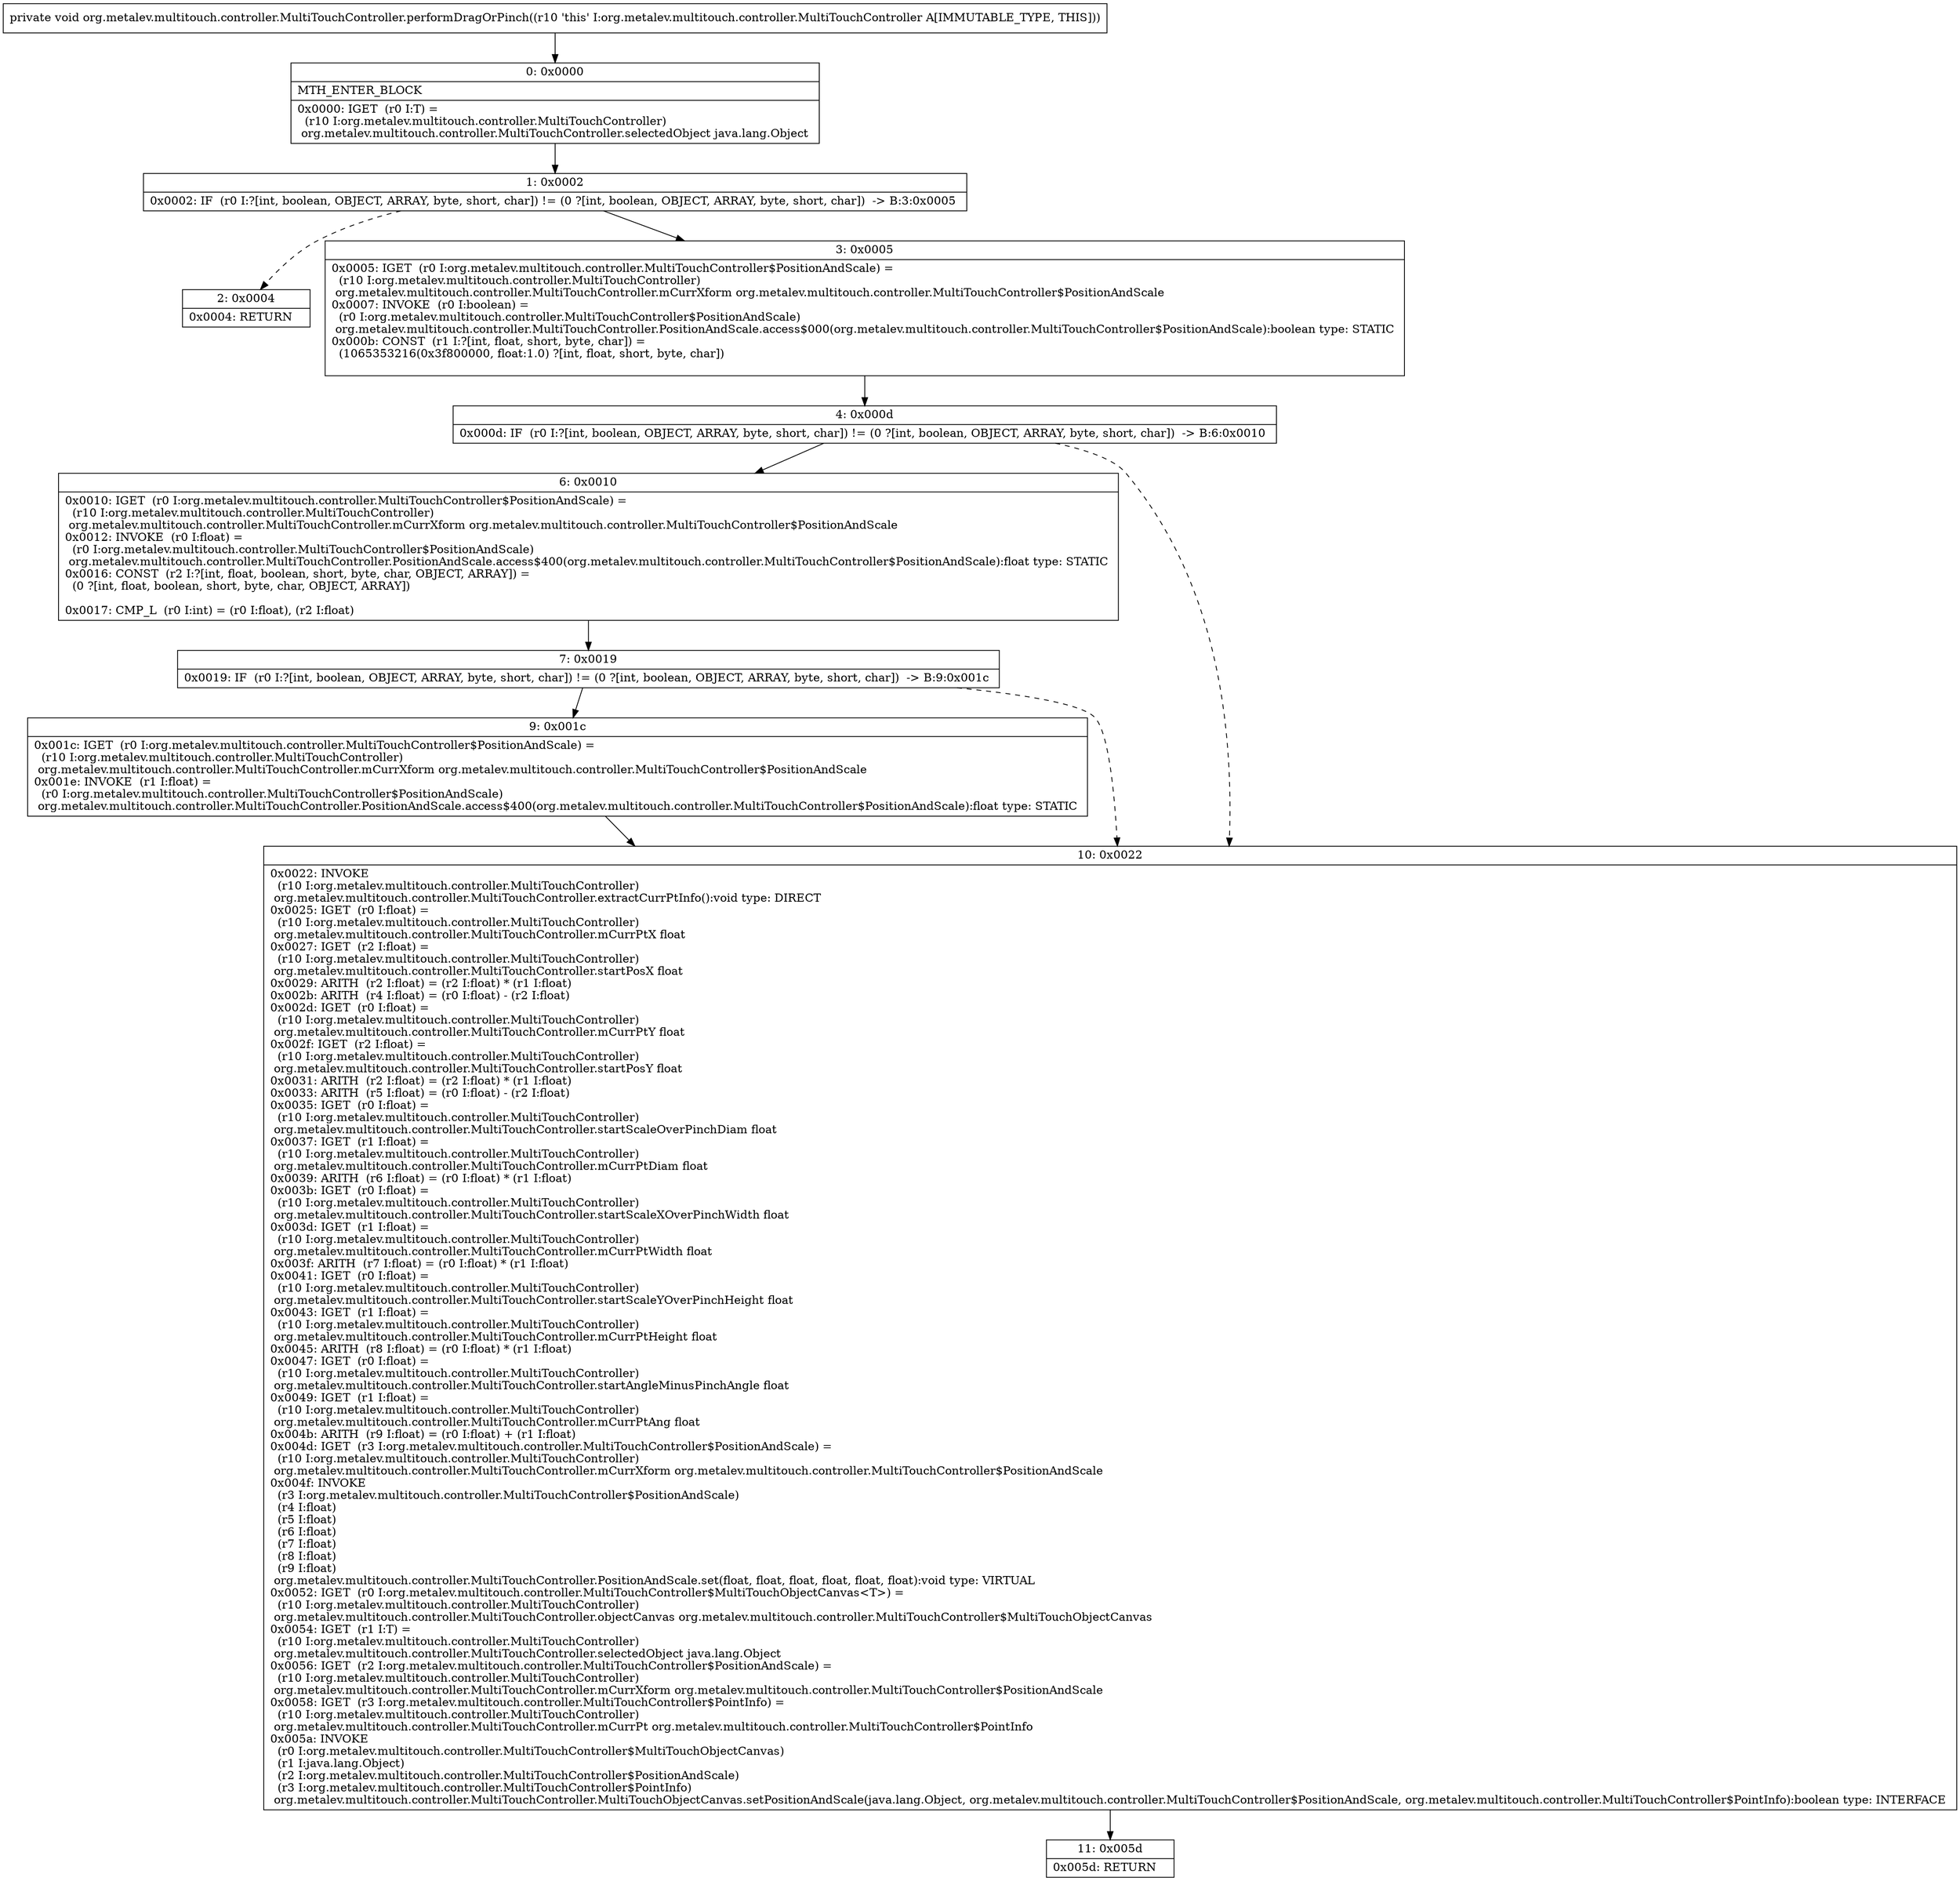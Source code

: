 digraph "CFG fororg.metalev.multitouch.controller.MultiTouchController.performDragOrPinch()V" {
Node_0 [shape=record,label="{0\:\ 0x0000|MTH_ENTER_BLOCK\l|0x0000: IGET  (r0 I:T) = \l  (r10 I:org.metalev.multitouch.controller.MultiTouchController)\l org.metalev.multitouch.controller.MultiTouchController.selectedObject java.lang.Object \l}"];
Node_1 [shape=record,label="{1\:\ 0x0002|0x0002: IF  (r0 I:?[int, boolean, OBJECT, ARRAY, byte, short, char]) != (0 ?[int, boolean, OBJECT, ARRAY, byte, short, char])  \-\> B:3:0x0005 \l}"];
Node_2 [shape=record,label="{2\:\ 0x0004|0x0004: RETURN   \l}"];
Node_3 [shape=record,label="{3\:\ 0x0005|0x0005: IGET  (r0 I:org.metalev.multitouch.controller.MultiTouchController$PositionAndScale) = \l  (r10 I:org.metalev.multitouch.controller.MultiTouchController)\l org.metalev.multitouch.controller.MultiTouchController.mCurrXform org.metalev.multitouch.controller.MultiTouchController$PositionAndScale \l0x0007: INVOKE  (r0 I:boolean) = \l  (r0 I:org.metalev.multitouch.controller.MultiTouchController$PositionAndScale)\l org.metalev.multitouch.controller.MultiTouchController.PositionAndScale.access$000(org.metalev.multitouch.controller.MultiTouchController$PositionAndScale):boolean type: STATIC \l0x000b: CONST  (r1 I:?[int, float, short, byte, char]) = \l  (1065353216(0x3f800000, float:1.0) ?[int, float, short, byte, char])\l \l}"];
Node_4 [shape=record,label="{4\:\ 0x000d|0x000d: IF  (r0 I:?[int, boolean, OBJECT, ARRAY, byte, short, char]) != (0 ?[int, boolean, OBJECT, ARRAY, byte, short, char])  \-\> B:6:0x0010 \l}"];
Node_6 [shape=record,label="{6\:\ 0x0010|0x0010: IGET  (r0 I:org.metalev.multitouch.controller.MultiTouchController$PositionAndScale) = \l  (r10 I:org.metalev.multitouch.controller.MultiTouchController)\l org.metalev.multitouch.controller.MultiTouchController.mCurrXform org.metalev.multitouch.controller.MultiTouchController$PositionAndScale \l0x0012: INVOKE  (r0 I:float) = \l  (r0 I:org.metalev.multitouch.controller.MultiTouchController$PositionAndScale)\l org.metalev.multitouch.controller.MultiTouchController.PositionAndScale.access$400(org.metalev.multitouch.controller.MultiTouchController$PositionAndScale):float type: STATIC \l0x0016: CONST  (r2 I:?[int, float, boolean, short, byte, char, OBJECT, ARRAY]) = \l  (0 ?[int, float, boolean, short, byte, char, OBJECT, ARRAY])\l \l0x0017: CMP_L  (r0 I:int) = (r0 I:float), (r2 I:float) \l}"];
Node_7 [shape=record,label="{7\:\ 0x0019|0x0019: IF  (r0 I:?[int, boolean, OBJECT, ARRAY, byte, short, char]) != (0 ?[int, boolean, OBJECT, ARRAY, byte, short, char])  \-\> B:9:0x001c \l}"];
Node_9 [shape=record,label="{9\:\ 0x001c|0x001c: IGET  (r0 I:org.metalev.multitouch.controller.MultiTouchController$PositionAndScale) = \l  (r10 I:org.metalev.multitouch.controller.MultiTouchController)\l org.metalev.multitouch.controller.MultiTouchController.mCurrXform org.metalev.multitouch.controller.MultiTouchController$PositionAndScale \l0x001e: INVOKE  (r1 I:float) = \l  (r0 I:org.metalev.multitouch.controller.MultiTouchController$PositionAndScale)\l org.metalev.multitouch.controller.MultiTouchController.PositionAndScale.access$400(org.metalev.multitouch.controller.MultiTouchController$PositionAndScale):float type: STATIC \l}"];
Node_10 [shape=record,label="{10\:\ 0x0022|0x0022: INVOKE  \l  (r10 I:org.metalev.multitouch.controller.MultiTouchController)\l org.metalev.multitouch.controller.MultiTouchController.extractCurrPtInfo():void type: DIRECT \l0x0025: IGET  (r0 I:float) = \l  (r10 I:org.metalev.multitouch.controller.MultiTouchController)\l org.metalev.multitouch.controller.MultiTouchController.mCurrPtX float \l0x0027: IGET  (r2 I:float) = \l  (r10 I:org.metalev.multitouch.controller.MultiTouchController)\l org.metalev.multitouch.controller.MultiTouchController.startPosX float \l0x0029: ARITH  (r2 I:float) = (r2 I:float) * (r1 I:float) \l0x002b: ARITH  (r4 I:float) = (r0 I:float) \- (r2 I:float) \l0x002d: IGET  (r0 I:float) = \l  (r10 I:org.metalev.multitouch.controller.MultiTouchController)\l org.metalev.multitouch.controller.MultiTouchController.mCurrPtY float \l0x002f: IGET  (r2 I:float) = \l  (r10 I:org.metalev.multitouch.controller.MultiTouchController)\l org.metalev.multitouch.controller.MultiTouchController.startPosY float \l0x0031: ARITH  (r2 I:float) = (r2 I:float) * (r1 I:float) \l0x0033: ARITH  (r5 I:float) = (r0 I:float) \- (r2 I:float) \l0x0035: IGET  (r0 I:float) = \l  (r10 I:org.metalev.multitouch.controller.MultiTouchController)\l org.metalev.multitouch.controller.MultiTouchController.startScaleOverPinchDiam float \l0x0037: IGET  (r1 I:float) = \l  (r10 I:org.metalev.multitouch.controller.MultiTouchController)\l org.metalev.multitouch.controller.MultiTouchController.mCurrPtDiam float \l0x0039: ARITH  (r6 I:float) = (r0 I:float) * (r1 I:float) \l0x003b: IGET  (r0 I:float) = \l  (r10 I:org.metalev.multitouch.controller.MultiTouchController)\l org.metalev.multitouch.controller.MultiTouchController.startScaleXOverPinchWidth float \l0x003d: IGET  (r1 I:float) = \l  (r10 I:org.metalev.multitouch.controller.MultiTouchController)\l org.metalev.multitouch.controller.MultiTouchController.mCurrPtWidth float \l0x003f: ARITH  (r7 I:float) = (r0 I:float) * (r1 I:float) \l0x0041: IGET  (r0 I:float) = \l  (r10 I:org.metalev.multitouch.controller.MultiTouchController)\l org.metalev.multitouch.controller.MultiTouchController.startScaleYOverPinchHeight float \l0x0043: IGET  (r1 I:float) = \l  (r10 I:org.metalev.multitouch.controller.MultiTouchController)\l org.metalev.multitouch.controller.MultiTouchController.mCurrPtHeight float \l0x0045: ARITH  (r8 I:float) = (r0 I:float) * (r1 I:float) \l0x0047: IGET  (r0 I:float) = \l  (r10 I:org.metalev.multitouch.controller.MultiTouchController)\l org.metalev.multitouch.controller.MultiTouchController.startAngleMinusPinchAngle float \l0x0049: IGET  (r1 I:float) = \l  (r10 I:org.metalev.multitouch.controller.MultiTouchController)\l org.metalev.multitouch.controller.MultiTouchController.mCurrPtAng float \l0x004b: ARITH  (r9 I:float) = (r0 I:float) + (r1 I:float) \l0x004d: IGET  (r3 I:org.metalev.multitouch.controller.MultiTouchController$PositionAndScale) = \l  (r10 I:org.metalev.multitouch.controller.MultiTouchController)\l org.metalev.multitouch.controller.MultiTouchController.mCurrXform org.metalev.multitouch.controller.MultiTouchController$PositionAndScale \l0x004f: INVOKE  \l  (r3 I:org.metalev.multitouch.controller.MultiTouchController$PositionAndScale)\l  (r4 I:float)\l  (r5 I:float)\l  (r6 I:float)\l  (r7 I:float)\l  (r8 I:float)\l  (r9 I:float)\l org.metalev.multitouch.controller.MultiTouchController.PositionAndScale.set(float, float, float, float, float, float):void type: VIRTUAL \l0x0052: IGET  (r0 I:org.metalev.multitouch.controller.MultiTouchController$MultiTouchObjectCanvas\<T\>) = \l  (r10 I:org.metalev.multitouch.controller.MultiTouchController)\l org.metalev.multitouch.controller.MultiTouchController.objectCanvas org.metalev.multitouch.controller.MultiTouchController$MultiTouchObjectCanvas \l0x0054: IGET  (r1 I:T) = \l  (r10 I:org.metalev.multitouch.controller.MultiTouchController)\l org.metalev.multitouch.controller.MultiTouchController.selectedObject java.lang.Object \l0x0056: IGET  (r2 I:org.metalev.multitouch.controller.MultiTouchController$PositionAndScale) = \l  (r10 I:org.metalev.multitouch.controller.MultiTouchController)\l org.metalev.multitouch.controller.MultiTouchController.mCurrXform org.metalev.multitouch.controller.MultiTouchController$PositionAndScale \l0x0058: IGET  (r3 I:org.metalev.multitouch.controller.MultiTouchController$PointInfo) = \l  (r10 I:org.metalev.multitouch.controller.MultiTouchController)\l org.metalev.multitouch.controller.MultiTouchController.mCurrPt org.metalev.multitouch.controller.MultiTouchController$PointInfo \l0x005a: INVOKE  \l  (r0 I:org.metalev.multitouch.controller.MultiTouchController$MultiTouchObjectCanvas)\l  (r1 I:java.lang.Object)\l  (r2 I:org.metalev.multitouch.controller.MultiTouchController$PositionAndScale)\l  (r3 I:org.metalev.multitouch.controller.MultiTouchController$PointInfo)\l org.metalev.multitouch.controller.MultiTouchController.MultiTouchObjectCanvas.setPositionAndScale(java.lang.Object, org.metalev.multitouch.controller.MultiTouchController$PositionAndScale, org.metalev.multitouch.controller.MultiTouchController$PointInfo):boolean type: INTERFACE \l}"];
Node_11 [shape=record,label="{11\:\ 0x005d|0x005d: RETURN   \l}"];
MethodNode[shape=record,label="{private void org.metalev.multitouch.controller.MultiTouchController.performDragOrPinch((r10 'this' I:org.metalev.multitouch.controller.MultiTouchController A[IMMUTABLE_TYPE, THIS])) }"];
MethodNode -> Node_0;
Node_0 -> Node_1;
Node_1 -> Node_2[style=dashed];
Node_1 -> Node_3;
Node_3 -> Node_4;
Node_4 -> Node_6;
Node_4 -> Node_10[style=dashed];
Node_6 -> Node_7;
Node_7 -> Node_9;
Node_7 -> Node_10[style=dashed];
Node_9 -> Node_10;
Node_10 -> Node_11;
}

